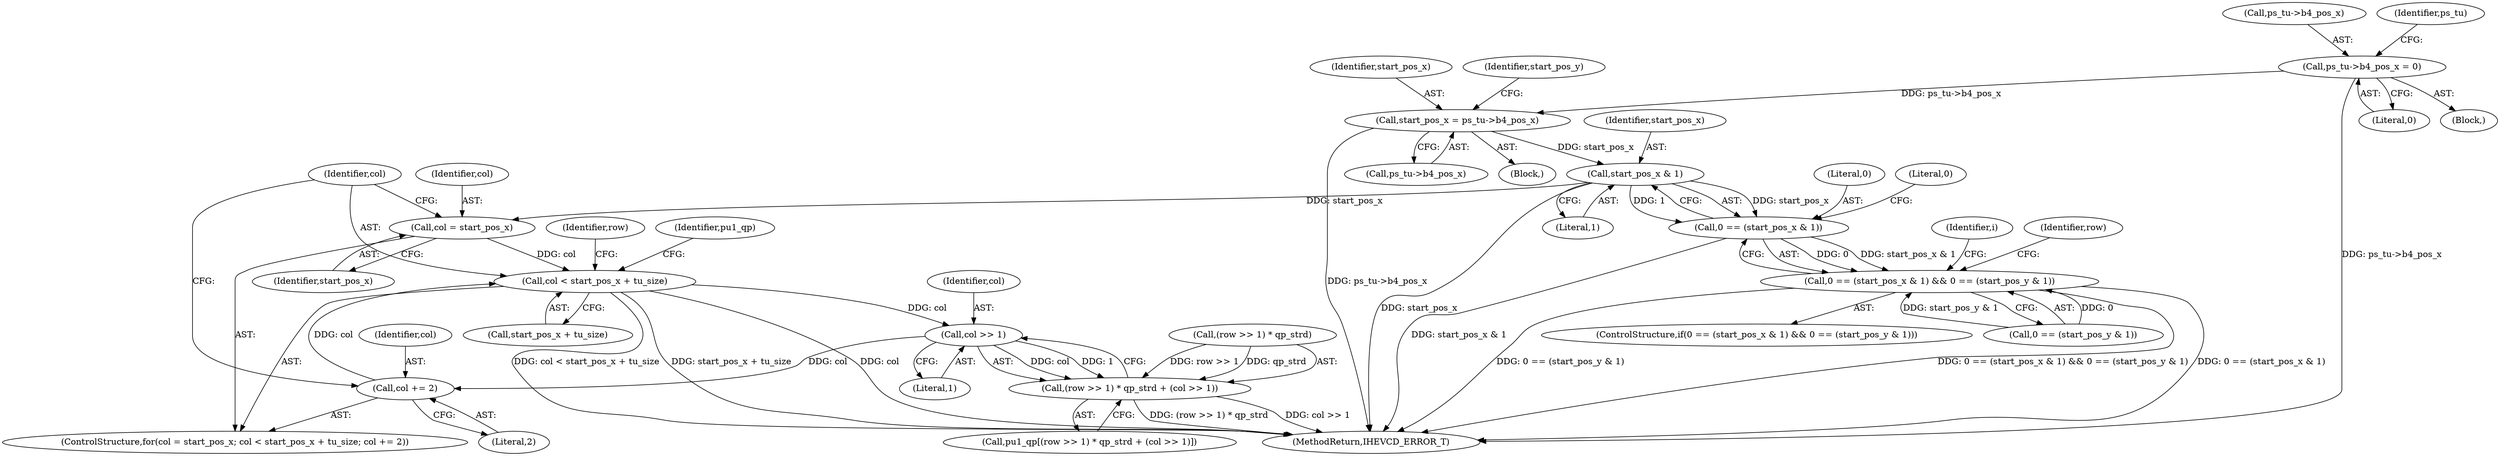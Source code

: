 digraph "0_Android_bcfc7124f6ef9f1ec128fb2e90de774a5b33d199_0@pointer" {
"1001832" [label="(Call,ps_tu->b4_pos_x = 0)"];
"1002843" [label="(Call,start_pos_x = ps_tu->b4_pos_x)"];
"1002869" [label="(Call,start_pos_x & 1)"];
"1002867" [label="(Call,0 == (start_pos_x & 1))"];
"1002866" [label="(Call,0 == (start_pos_x & 1) && 0 == (start_pos_y & 1))"];
"1002894" [label="(Call,col = start_pos_x)"];
"1002897" [label="(Call,col < start_pos_x + tu_size)"];
"1002915" [label="(Call,col >> 1)"];
"1002902" [label="(Call,col += 2)"];
"1002909" [label="(Call,(row >> 1) * qp_strd + (col >> 1))"];
"1002836" [label="(Identifier,i)"];
"1002909" [label="(Call,(row >> 1) * qp_strd + (col >> 1))"];
"1001832" [label="(Call,ps_tu->b4_pos_x = 0)"];
"1002895" [label="(Identifier,col)"];
"1002849" [label="(Identifier,start_pos_y)"];
"1001800" [label="(Block,)"];
"1002890" [label="(Identifier,row)"];
"1002868" [label="(Literal,0)"];
"1002872" [label="(Call,0 == (start_pos_y & 1))"];
"1002839" [label="(Block,)"];
"1002866" [label="(Call,0 == (start_pos_x & 1) && 0 == (start_pos_y & 1))"];
"1002843" [label="(Call,start_pos_x = ps_tu->b4_pos_x)"];
"1002844" [label="(Identifier,start_pos_x)"];
"1002865" [label="(ControlStructure,if(0 == (start_pos_x & 1) && 0 == (start_pos_y & 1)))"];
"1002897" [label="(Call,col < start_pos_x + tu_size)"];
"1002896" [label="(Identifier,start_pos_x)"];
"1002908" [label="(Identifier,pu1_qp)"];
"1001833" [label="(Call,ps_tu->b4_pos_x)"];
"1002907" [label="(Call,pu1_qp[(row >> 1) * qp_strd + (col >> 1)])"];
"1002871" [label="(Literal,1)"];
"1002917" [label="(Literal,1)"];
"1002869" [label="(Call,start_pos_x & 1)"];
"1002882" [label="(Identifier,row)"];
"1002845" [label="(Call,ps_tu->b4_pos_x)"];
"1005173" [label="(MethodReturn,IHEVCD_ERROR_T)"];
"1002916" [label="(Identifier,col)"];
"1001839" [label="(Identifier,ps_tu)"];
"1001836" [label="(Literal,0)"];
"1002893" [label="(ControlStructure,for(col = start_pos_x; col < start_pos_x + tu_size; col += 2))"];
"1002899" [label="(Call,start_pos_x + tu_size)"];
"1002903" [label="(Identifier,col)"];
"1002867" [label="(Call,0 == (start_pos_x & 1))"];
"1002870" [label="(Identifier,start_pos_x)"];
"1002894" [label="(Call,col = start_pos_x)"];
"1002915" [label="(Call,col >> 1)"];
"1002910" [label="(Call,(row >> 1) * qp_strd)"];
"1002898" [label="(Identifier,col)"];
"1002902" [label="(Call,col += 2)"];
"1002873" [label="(Literal,0)"];
"1002904" [label="(Literal,2)"];
"1001832" -> "1001800"  [label="AST: "];
"1001832" -> "1001836"  [label="CFG: "];
"1001833" -> "1001832"  [label="AST: "];
"1001836" -> "1001832"  [label="AST: "];
"1001839" -> "1001832"  [label="CFG: "];
"1001832" -> "1005173"  [label="DDG: ps_tu->b4_pos_x"];
"1001832" -> "1002843"  [label="DDG: ps_tu->b4_pos_x"];
"1002843" -> "1002839"  [label="AST: "];
"1002843" -> "1002845"  [label="CFG: "];
"1002844" -> "1002843"  [label="AST: "];
"1002845" -> "1002843"  [label="AST: "];
"1002849" -> "1002843"  [label="CFG: "];
"1002843" -> "1005173"  [label="DDG: ps_tu->b4_pos_x"];
"1002843" -> "1002869"  [label="DDG: start_pos_x"];
"1002869" -> "1002867"  [label="AST: "];
"1002869" -> "1002871"  [label="CFG: "];
"1002870" -> "1002869"  [label="AST: "];
"1002871" -> "1002869"  [label="AST: "];
"1002867" -> "1002869"  [label="CFG: "];
"1002869" -> "1005173"  [label="DDG: start_pos_x"];
"1002869" -> "1002867"  [label="DDG: start_pos_x"];
"1002869" -> "1002867"  [label="DDG: 1"];
"1002869" -> "1002894"  [label="DDG: start_pos_x"];
"1002867" -> "1002866"  [label="AST: "];
"1002868" -> "1002867"  [label="AST: "];
"1002873" -> "1002867"  [label="CFG: "];
"1002866" -> "1002867"  [label="CFG: "];
"1002867" -> "1005173"  [label="DDG: start_pos_x & 1"];
"1002867" -> "1002866"  [label="DDG: 0"];
"1002867" -> "1002866"  [label="DDG: start_pos_x & 1"];
"1002866" -> "1002865"  [label="AST: "];
"1002866" -> "1002872"  [label="CFG: "];
"1002872" -> "1002866"  [label="AST: "];
"1002882" -> "1002866"  [label="CFG: "];
"1002836" -> "1002866"  [label="CFG: "];
"1002866" -> "1005173"  [label="DDG: 0 == (start_pos_x & 1)"];
"1002866" -> "1005173"  [label="DDG: 0 == (start_pos_y & 1)"];
"1002866" -> "1005173"  [label="DDG: 0 == (start_pos_x & 1) && 0 == (start_pos_y & 1)"];
"1002872" -> "1002866"  [label="DDG: 0"];
"1002872" -> "1002866"  [label="DDG: start_pos_y & 1"];
"1002894" -> "1002893"  [label="AST: "];
"1002894" -> "1002896"  [label="CFG: "];
"1002895" -> "1002894"  [label="AST: "];
"1002896" -> "1002894"  [label="AST: "];
"1002898" -> "1002894"  [label="CFG: "];
"1002894" -> "1002897"  [label="DDG: col"];
"1002897" -> "1002893"  [label="AST: "];
"1002897" -> "1002899"  [label="CFG: "];
"1002898" -> "1002897"  [label="AST: "];
"1002899" -> "1002897"  [label="AST: "];
"1002908" -> "1002897"  [label="CFG: "];
"1002890" -> "1002897"  [label="CFG: "];
"1002897" -> "1005173"  [label="DDG: col < start_pos_x + tu_size"];
"1002897" -> "1005173"  [label="DDG: start_pos_x + tu_size"];
"1002897" -> "1005173"  [label="DDG: col"];
"1002902" -> "1002897"  [label="DDG: col"];
"1002897" -> "1002915"  [label="DDG: col"];
"1002915" -> "1002909"  [label="AST: "];
"1002915" -> "1002917"  [label="CFG: "];
"1002916" -> "1002915"  [label="AST: "];
"1002917" -> "1002915"  [label="AST: "];
"1002909" -> "1002915"  [label="CFG: "];
"1002915" -> "1002902"  [label="DDG: col"];
"1002915" -> "1002909"  [label="DDG: col"];
"1002915" -> "1002909"  [label="DDG: 1"];
"1002902" -> "1002893"  [label="AST: "];
"1002902" -> "1002904"  [label="CFG: "];
"1002903" -> "1002902"  [label="AST: "];
"1002904" -> "1002902"  [label="AST: "];
"1002898" -> "1002902"  [label="CFG: "];
"1002909" -> "1002907"  [label="AST: "];
"1002910" -> "1002909"  [label="AST: "];
"1002907" -> "1002909"  [label="CFG: "];
"1002909" -> "1005173"  [label="DDG: col >> 1"];
"1002909" -> "1005173"  [label="DDG: (row >> 1) * qp_strd"];
"1002910" -> "1002909"  [label="DDG: row >> 1"];
"1002910" -> "1002909"  [label="DDG: qp_strd"];
}
